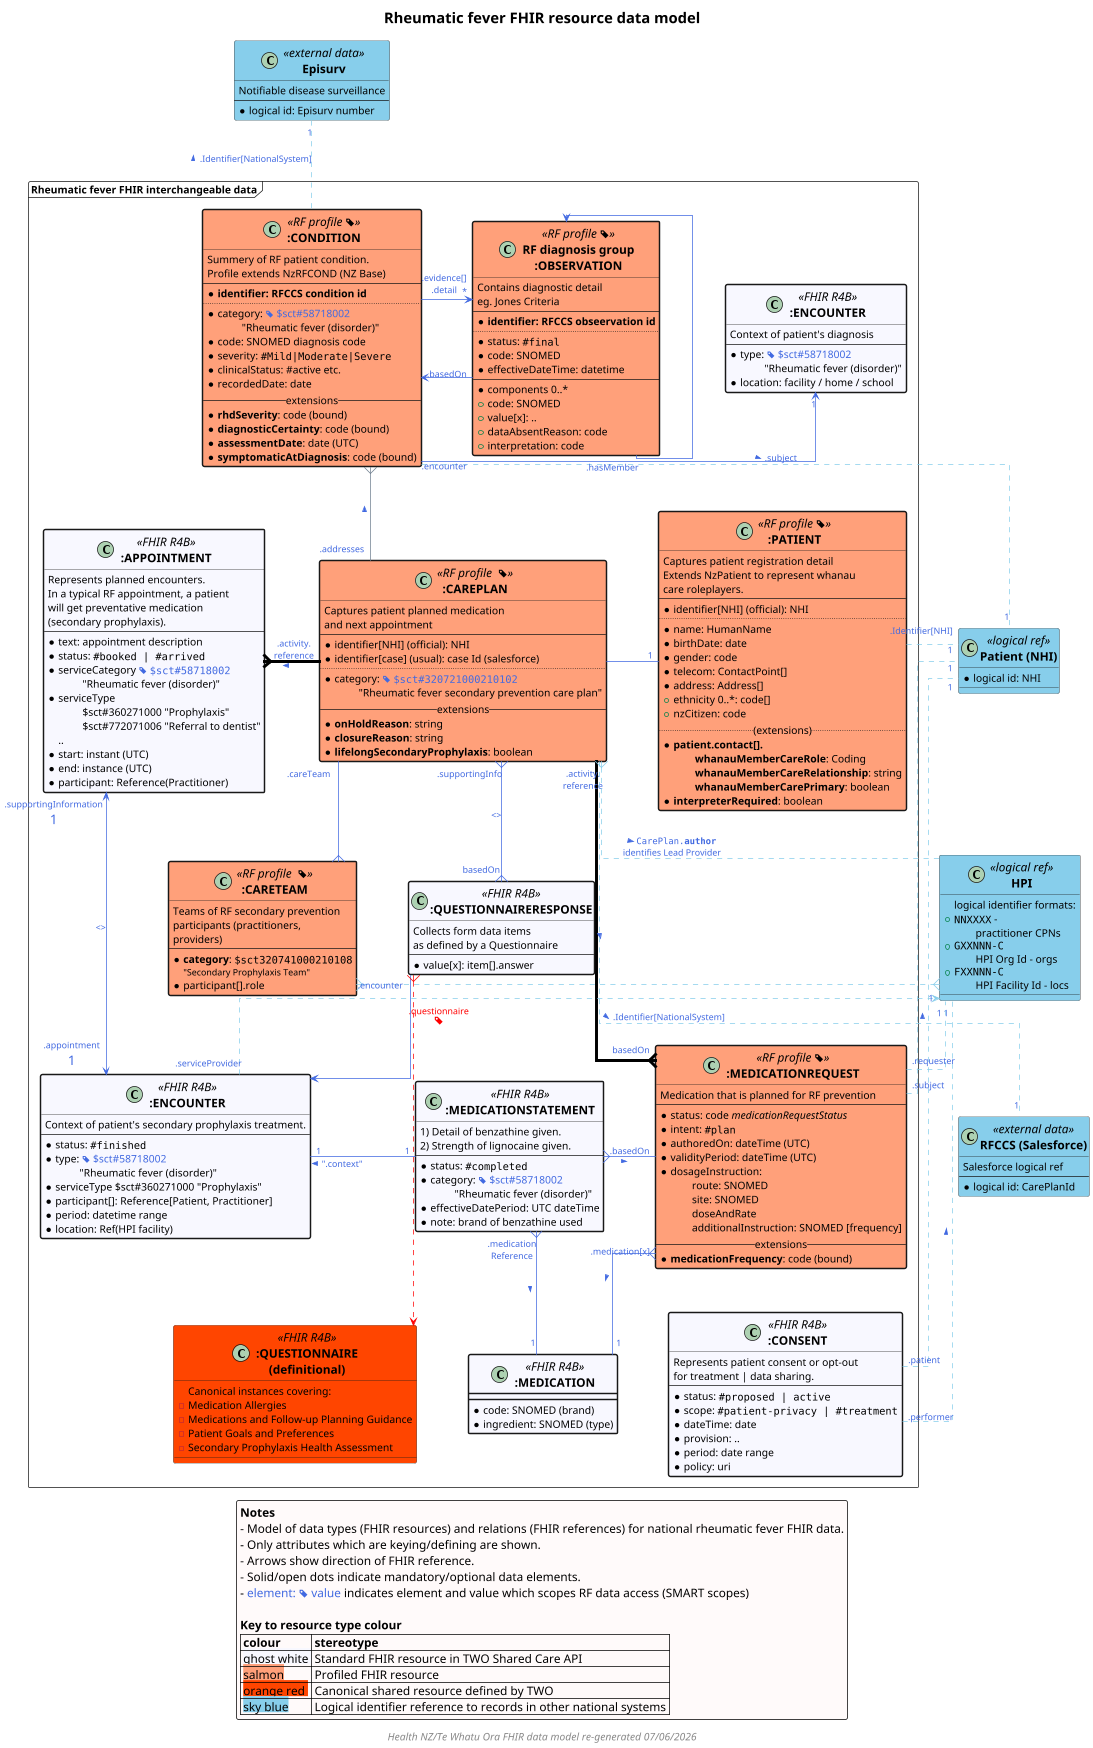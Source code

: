 @startuml

top to bottom direction
skinparam dpi 100 
scale max 350 width

skinparam ActivityDiamondBackgroundColor #RoyalBlue
skinparam ArrowColor #RoyalBlue   
skinparam ArrowFontColor #RoyalBlue   
skinparam ArrowFontSize 12
skinparam ArrowMessageAlignment right
skinparam BoxPadding 10
skinparam ClassFontSize 16
skinparam ClassFontStyle bold
skinparam ClassStereotypeFontSize 16
skinparam dpi 300
skinparam FooterFontSize 14
skinparam FooterFontStyle italic
skinparam LegendBackgroundColor #Snow
skinparam LegendFontName Helvetica
skinparam LegendFontSize 16
skinparam linetype ortho
skinparam nodesep 70
skinparam NoteBackgroundColor #LightYellow
skinparam NoteFontSize 15
skinparam NoteTextAlignment left
skinparam ranksep 60
skinparam roundcorner 5
skinparam TitleFontSize 20

title "Rheumatic fever FHIR resource data model"

frame "Rheumatic fever FHIR interchangeable data" as HNZMain {
  
  class ":APPOINTMENT" as APPT <<FHIR R4B>> #GhostWhite ##[bold] {
    Represents planned encounters. 
    In a typical RF appointment, a patient
      will get preventative medication
      (secondary prophylaxis).
    ----
    * text: appointment description
    * status: ""#booked | #arrived""
    * serviceCategory <color:RoyalBlue><&tag> ""$sct#58718002""
       \t "Rheumatic fever (disorder)"
    * serviceType 
       \t $sct#360271000 "Prophylaxis"
       \t $sct#772071006 "Referral to dentist"
        ..
    * start: instant (UTC)
    * end: instance (UTC)
    * participant: Reference(Practitioner)
  }


  class ":CAREPLAN" as CP <<RF profile  <&tag>>> #LightSalmon ##[bold] {
    Captures patient planned medication\nand next appointment
    ---
    *identifier[NHI] (official): NHI
    *identifier[case] (usual): case Id (salesforce)
    ....
    * category: <color:RoyalBlue><&tag> ""$sct#320721000210102""
      \t "Rheumatic fever secondary prevention care plan" 
    -- extensions --
      * **onHoldReason**: string
      * **closureReason**: string
      * **lifelongSecondaryProphylaxis**: boolean
  }

  class ":PATIENT" as RfPatient <<RF profile <&tag>>> #LightSalmon ##[bold] {
    Captures patient registration detail
    Extends NzPatient to represent whanau
    care roleplayers.
    ---
    *identifier[NHI] (official): NHI
    ....
    *name: HumanName
    *birthDate: date
    *gender: code
    *telecom: ContactPoint[]
    *address: Address[]
    +ethnicity 0..*: code[]
    +nzCitizen: code
    .. (extensions)..
    * **patient.contact[].**
    \t**whanauMemberCareRole**: Coding
    \t**whanauMemberCareRelationship**: string
    \t**whanauMemberCarePrimary**: boolean
    * **interpreterRequired**: boolean
  }

  class ":CARETEAM" as CareTeam <<RF profile  <&tag>>> #LightSalmon ##[bold] {
    Teams of RF secondary prevention
    participants (practitioners,
    providers)
    ---
    * **category**: ""$sct320741000210108""
      <size:12>"Secondary Prophylaxis Team"
    * participant[].role
  }

  class ":CONSENT" as Consent <<FHIR R4B>> #GhostWhite ##[bold] {
      Represents patient consent or opt-out
      for treatment | data sharing.
      ----
      * status: ""#proposed | active"" 
      * scope: ""#patient-privacy | #treatment""
      * dateTime: date
      * provision: ..
      * period: date range
      * policy: uri
  }


  class ":CONDITION" as RFCOND <<RF profile <&tag>>> #LightSalmon ##[bold] {
    Summery of RF patient condition.
    Profile extends NzRFCOND (NZ Base)
    ---
    * **identifier: RFCCS condition id**
    ....
    * category: <color:RoyalBlue><&tag> $sct#58718002
      \t "Rheumatic fever (disorder)"
    * code: SNOMED diagnosis code
    * severity: ""#Mild|Moderate|Severe""
    * clinicalStatus: #active etc.
    * recordedDate: date
    -- extensions --
      * **rhdSeverity**: code (bound)
      * **diagnosticCertainty**: code (bound)
      * **assessmentDate**: date (UTC)
      * **symptomaticAtDiagnosis**: code (bound)
  }

  class ":MEDICATION" as MED <<FHIR R4B>> #GhostWhite ##[bold] {
    * code: SNOMED (brand)
    * ingredient: SNOMED (type)
  }

  class ":MEDICATIONREQUEST" as MEDREQ <<RF profile <&tag>>> #LightSalmon ##[bold] {
    Medication that is planned for RF prevention
    ---
    *status: code //medicationRequestStatus//
    *intent: ""#plan""
    *authoredOn: dateTime (UTC)
    *validityPeriod: dateTime (UTC)
    * dosageInstruction:
      \troute: SNOMED
      \tsite: SNOMED
      \tdoseAndRate
      \tadditionalInstruction: SNOMED [frequency]
    -- extensions --
      * **medicationFrequency**: code (bound)
  }

  class "RF diagnosis group\n:OBSERVATION" as OBS <<RF profile <&tag>>> #LightSalmon  ##[bold] {
    Contains diagnostic detail 
      eg. Jones Criteria
    ---
    * **identifier: RFCCS obseervation id**
    ....
    * status: ""#final""
    * code: SNOMED
    * effectiveDateTime: datetime
    ---
    * components 0..*
    +  code: SNOMED
    +  value[x]: ..
    +  dataAbsentReason: code
    +  interpretation: code
  }
  
  class ":MEDICATIONSTATEMENT" as MEDSTMT <<FHIR R4B>> #GhostWhite  ##[bold] {
    1) Detail of benzathine given.
    2) Strength of lignocaine given.
    --
    * status: ""#completed""
    * category: <color:RoyalBlue><&tag> $sct#58718002
       \t "Rheumatic fever (disorder)"
    * effectiveDatePeriod: UTC dateTime  
    * note: brand of benzathine used
  }

  ' class ":MEDICATIONSTATEMENT" as CONTMEDSTMT <<FHIR R4B>> #GhostWhite  ##[bold] {
  '   Strength of lignocaine 
  '   administered for pain relief
  '   --
  '   medicationCodeableConcept: NZMT
  ' }


  class ":QUESTIONNAIRE\n(definitional)" as Questionnaire <<FHIR R4B>> #OrangeRed {
    Canonical instances covering:
    - Medication Allergies
    - Medications and Follow-up Planning Guidance
    - Patient Goals and Preferences
    - Secondary Prophylaxis Health Assessment
  }

  class ":QUESTIONNAIRERESPONSE" as QR <<FHIR R4B>> #GhostWhite ##[bold] {
    Collects form data items
    as defined by a Questionnaire
    ----
    * value[x]: item[].answer
  }


  class ":ENCOUNTER" as Encounter <<FHIR R4B>> #GhostWhite ##[bold] {
    Context of patient's secondary prophylaxis treatment.
    ---
    * status: ""#finished""
    * type: <color:RoyalBlue><&tag> $sct#58718002
      \t "Rheumatic fever (disorder)"
    * serviceType $sct#360271000 "Prophylaxis"
    * participant[]: Reference[Patient, Practitioner]
    * period: datetime range
    * location: Ref(HPI facility)
  }


  class ":ENCOUNTER" as EncounterDiag <<FHIR R4B>> #GhostWhite ##[bold] {
    Context of patient's diagnosis
    ---
    * type: <color:RoyalBlue><&tag> $sct#58718002
      \t "Rheumatic fever (disorder)"
    * location: facility / home / school
  }

}

class "RFCCS (Salesforce)" as RFCCS <<external data>> #SkyBlue {
  Salesforce logical ref
  ---
  * logical id: CarePlanId
}

class "Episurv" as EPISURV <<external data>> #SkyBlue {
  Notifiable disease surveillance
  ---
  * logical id: Episurv number
}

class "Patient (NHI)" as Patient <<logical ref>> #SkyBlue {
  * logical id: NHI
}

class "HPI" as HPI <<logical ref>> #SkyBlue {
  logical identifier formats:
  + ""NNXXXX"" - 
    \tpractitioner CPNs
  + ""GXXNNN-C""
    \tHPI Org Id - orgs
  + ""FXXNNN-C""
    \tHPI Facility Id - locs
}

'Patient -[hidden]- HPI


' ********
' plantuml positioning
MEDREQ -[hidden]d- Consent

' ********
' * resource linkages

APPT ".supportingInformation\n<size:18>1" <--> ".appointment\n<size:18>1" Encounter: <>

CP ".addresses" -[#SlateGray]u-{ RFCOND : >
CP ".supportingInfo" }--{ "basedOn" QR: <>
CP - "1" RfPatient
CP ".activity.\nreference" -[#Black,thickness=4]--{ "basedOn" MEDREQ: >
CP .[#SkyBlue].. "1" RFCCS : > <color:RoyalBlue>.Identifier[NationalSystem]
CP ".careTeam" -d-{ CareTeam
CP ".activity.\nreference" -[#Black,thickness=4]l-{ APPT: >
CP }.[#SkyBlue,dashed]. HPI : > ""CarePlan.**author**"" \nidentifies Lead Provider

CareTeam  }.[#SkyBlue,norank]..{ HPI

RFCOND .[#SkyBlue,norank]. "1" Patient : > .subject
RFCOND .[#SkyBlue]u.. "1" EPISURV : > <color:RoyalBlue>.Identifier[NationalSystem]
RFCOND ".evidence[]\n.detail" -l-> "*" OBS
RFCOND <-- ".basedOn" OBS
RFCOND ".encounter" -r--> "1" EncounterDiag

Consent ".patient" .[#SkyBlue,norank]. "1" Patient : >
Consent ".performer" .[#SkyBlue,norank]. "1" HPI : >

Encounter ".serviceProvider" .[#SkyBlue,norank].> "1" HPI

MEDREQ ".medication[x]" }- "1" MED : >
MEDREQ ".requester" .[#SkyBlue,norank]. "1" HPI
MEDREQ ".subject" .[#SkyBlue,norank]. "1" Patient

MEDSTMT "1" -l- "1" Encounter: > ".context"
MEDSTMT ".basedOn" }-[norank]- MEDREQ : >
MEDSTMT ".medication\nReference" }-- "1" MED: > 

OBS ".hasMember" -[norank]l-> OBS

QR ".encounter" --> Encounter
QR "\n\n<color:Red>.questionnaire\n<size:16><color:Red><&tag>" }.[#Red]..> Questionnaire

RfPatient ".Identifier[NHI]" .[#SkyBlue]r. "1" Patient

legend center
  **Notes**
  - Model of data types (FHIR resources) and relations (FHIR references) for national rheumatic fever FHIR data.
  - Only attributes which are keying/defining are shown.
  - Arrows show direction of FHIR reference.
  - Solid/open dots indicate mandatory/optional data elements.
  - <color:RoyalBlue>element: <&tag> value</color> indicates element and value which scopes RF data access (SMART scopes)

  **Key to resource type colour**
  |= colour |= stereotype |
  | <back:#GhostWhite>ghost white | Standard FHIR resource in TWO Shared Care API |
  | <back:#LightSalmon>salmon| Profiled FHIR resource |
  | <back:#OrangeRed>orange red | Canonical shared resource defined by TWO |
  | <back:#SkyBlue>sky blue| Logical identifier reference to records in other national systems |
endlegend

footer "Health NZ/Te Whatu Ora FHIR data model re-generated %date('dd/MM/yyyy')"

@enduml